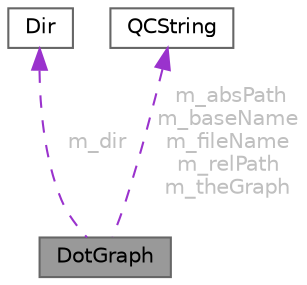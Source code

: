 digraph "DotGraph"
{
 // INTERACTIVE_SVG=YES
 // LATEX_PDF_SIZE
  bgcolor="transparent";
  edge [fontname=Helvetica,fontsize=10,labelfontname=Helvetica,labelfontsize=10];
  node [fontname=Helvetica,fontsize=10,shape=box,height=0.2,width=0.4];
  Node1 [id="Node000001",label="DotGraph",height=0.2,width=0.4,color="gray40", fillcolor="grey60", style="filled", fontcolor="black",tooltip="A dot graph."];
  Node2 -> Node1 [id="edge1_Node000001_Node000002",dir="back",color="darkorchid3",style="dashed",tooltip=" ",label=" m_dir",fontcolor="grey" ];
  Node2 [id="Node000002",label="Dir",height=0.2,width=0.4,color="gray40", fillcolor="white", style="filled",URL="$d2/dc2/class_dir.html",tooltip="Class representing a directory in the file system."];
  Node3 -> Node1 [id="edge2_Node000001_Node000003",dir="back",color="darkorchid3",style="dashed",tooltip=" ",label=" m_absPath\nm_baseName\nm_fileName\nm_relPath\nm_theGraph",fontcolor="grey" ];
  Node3 [id="Node000003",label="QCString",height=0.2,width=0.4,color="gray40", fillcolor="white", style="filled",URL="$d9/d45/class_q_c_string.html",tooltip="This is an alternative implementation of QCString."];
}
